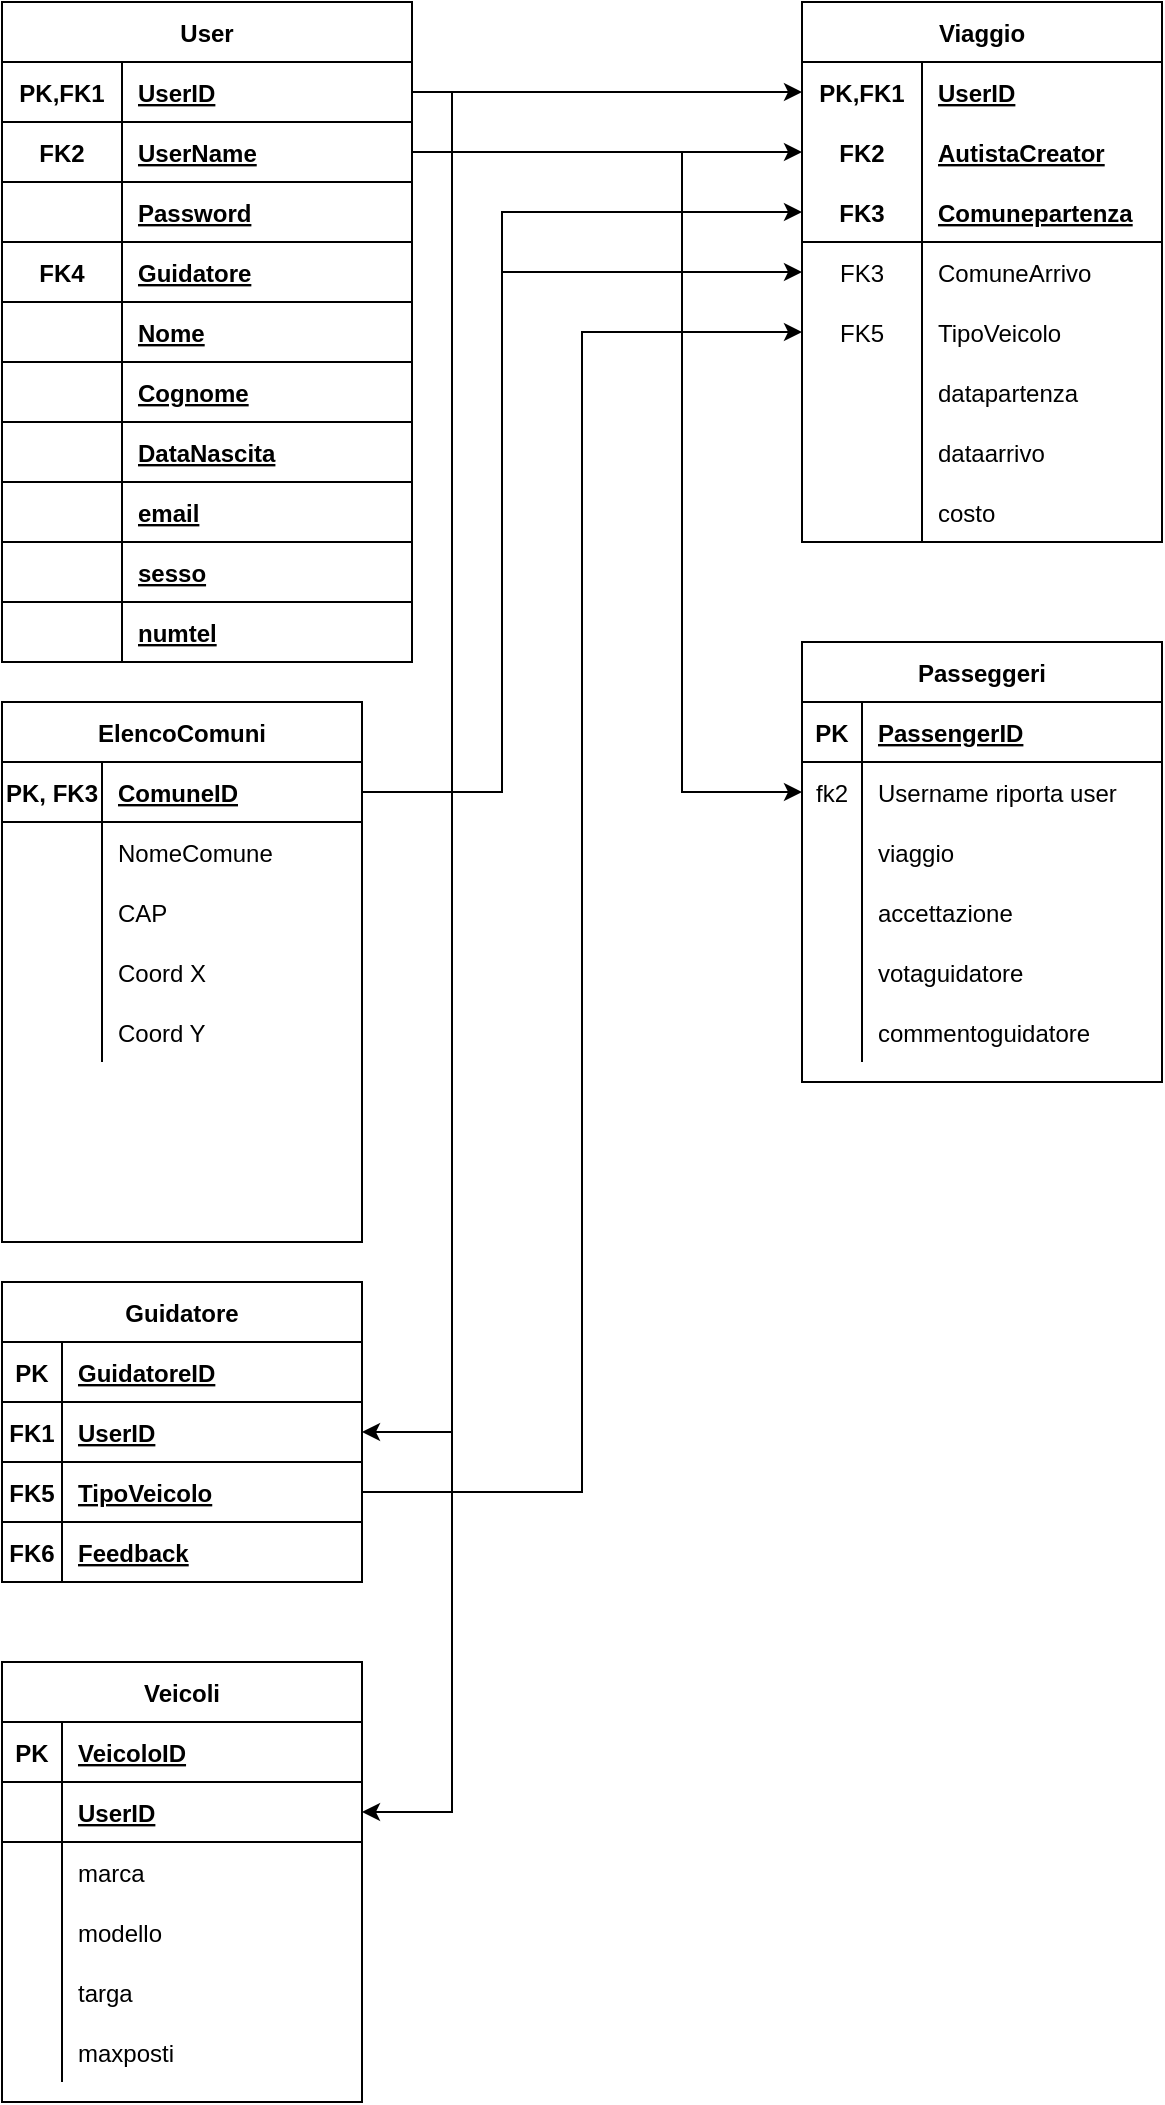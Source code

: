 <mxfile version="14.2.6" type="github">
  <diagram id="ABO_C1dVIs4_mpS2Vgjt" name="Page-1">
    <mxGraphModel dx="2062" dy="1123" grid="1" gridSize="10" guides="1" tooltips="1" connect="1" arrows="1" fold="1" page="1" pageScale="1" pageWidth="827" pageHeight="1169" math="0" shadow="0">
      <root>
        <mxCell id="0" />
        <mxCell id="1" parent="0" />
        <mxCell id="0qfEpNYiTU8af2PPR3kj-1" value="User" style="shape=table;startSize=30;container=1;collapsible=1;childLayout=tableLayout;fixedRows=1;rowLines=0;fontStyle=1;align=center;resizeLast=1;" vertex="1" parent="1">
          <mxGeometry x="80" y="40" width="205" height="330" as="geometry" />
        </mxCell>
        <mxCell id="0qfEpNYiTU8af2PPR3kj-2" value="" style="shape=partialRectangle;collapsible=0;dropTarget=0;pointerEvents=0;fillColor=none;top=0;left=0;bottom=1;right=0;points=[[0,0.5],[1,0.5]];portConstraint=eastwest;" vertex="1" parent="0qfEpNYiTU8af2PPR3kj-1">
          <mxGeometry y="30" width="205" height="30" as="geometry" />
        </mxCell>
        <mxCell id="0qfEpNYiTU8af2PPR3kj-3" value="PK,FK1" style="shape=partialRectangle;connectable=0;fillColor=none;top=0;left=0;bottom=0;right=0;fontStyle=1;overflow=hidden;" vertex="1" parent="0qfEpNYiTU8af2PPR3kj-2">
          <mxGeometry width="60" height="30" as="geometry" />
        </mxCell>
        <mxCell id="0qfEpNYiTU8af2PPR3kj-4" value="UserID" style="shape=partialRectangle;connectable=0;fillColor=none;top=0;left=0;bottom=0;right=0;align=left;spacingLeft=6;fontStyle=5;overflow=hidden;" vertex="1" parent="0qfEpNYiTU8af2PPR3kj-2">
          <mxGeometry x="60" width="145" height="30" as="geometry" />
        </mxCell>
        <mxCell id="0qfEpNYiTU8af2PPR3kj-57" value="" style="shape=partialRectangle;collapsible=0;dropTarget=0;pointerEvents=0;fillColor=none;top=0;left=0;bottom=1;right=0;points=[[0,0.5],[1,0.5]];portConstraint=eastwest;" vertex="1" parent="0qfEpNYiTU8af2PPR3kj-1">
          <mxGeometry y="60" width="205" height="30" as="geometry" />
        </mxCell>
        <mxCell id="0qfEpNYiTU8af2PPR3kj-58" value="FK2" style="shape=partialRectangle;connectable=0;fillColor=none;top=0;left=0;bottom=0;right=0;fontStyle=1;overflow=hidden;" vertex="1" parent="0qfEpNYiTU8af2PPR3kj-57">
          <mxGeometry width="60" height="30" as="geometry" />
        </mxCell>
        <mxCell id="0qfEpNYiTU8af2PPR3kj-59" value="UserName" style="shape=partialRectangle;connectable=0;fillColor=none;top=0;left=0;bottom=0;right=0;align=left;spacingLeft=6;fontStyle=5;overflow=hidden;" vertex="1" parent="0qfEpNYiTU8af2PPR3kj-57">
          <mxGeometry x="60" width="145" height="30" as="geometry" />
        </mxCell>
        <mxCell id="0qfEpNYiTU8af2PPR3kj-129" style="shape=partialRectangle;collapsible=0;dropTarget=0;pointerEvents=0;fillColor=none;top=0;left=0;bottom=1;right=0;points=[[0,0.5],[1,0.5]];portConstraint=eastwest;" vertex="1" parent="0qfEpNYiTU8af2PPR3kj-1">
          <mxGeometry y="90" width="205" height="30" as="geometry" />
        </mxCell>
        <mxCell id="0qfEpNYiTU8af2PPR3kj-130" style="shape=partialRectangle;connectable=0;fillColor=none;top=0;left=0;bottom=0;right=0;fontStyle=1;overflow=hidden;" vertex="1" parent="0qfEpNYiTU8af2PPR3kj-129">
          <mxGeometry width="60" height="30" as="geometry" />
        </mxCell>
        <mxCell id="0qfEpNYiTU8af2PPR3kj-131" value="Password" style="shape=partialRectangle;connectable=0;fillColor=none;top=0;left=0;bottom=0;right=0;align=left;spacingLeft=6;fontStyle=5;overflow=hidden;" vertex="1" parent="0qfEpNYiTU8af2PPR3kj-129">
          <mxGeometry x="60" width="145" height="30" as="geometry" />
        </mxCell>
        <mxCell id="0qfEpNYiTU8af2PPR3kj-92" style="shape=partialRectangle;collapsible=0;dropTarget=0;pointerEvents=0;fillColor=none;top=0;left=0;bottom=1;right=0;points=[[0,0.5],[1,0.5]];portConstraint=eastwest;" vertex="1" parent="0qfEpNYiTU8af2PPR3kj-1">
          <mxGeometry y="120" width="205" height="30" as="geometry" />
        </mxCell>
        <mxCell id="0qfEpNYiTU8af2PPR3kj-93" value="FK4" style="shape=partialRectangle;connectable=0;fillColor=none;top=0;left=0;bottom=0;right=0;fontStyle=1;overflow=hidden;" vertex="1" parent="0qfEpNYiTU8af2PPR3kj-92">
          <mxGeometry width="60" height="30" as="geometry" />
        </mxCell>
        <mxCell id="0qfEpNYiTU8af2PPR3kj-94" value="Guidatore" style="shape=partialRectangle;connectable=0;fillColor=none;top=0;left=0;bottom=0;right=0;align=left;spacingLeft=6;fontStyle=5;overflow=hidden;" vertex="1" parent="0qfEpNYiTU8af2PPR3kj-92">
          <mxGeometry x="60" width="145" height="30" as="geometry" />
        </mxCell>
        <mxCell id="0qfEpNYiTU8af2PPR3kj-132" style="shape=partialRectangle;collapsible=0;dropTarget=0;pointerEvents=0;fillColor=none;top=0;left=0;bottom=1;right=0;points=[[0,0.5],[1,0.5]];portConstraint=eastwest;" vertex="1" parent="0qfEpNYiTU8af2PPR3kj-1">
          <mxGeometry y="150" width="205" height="30" as="geometry" />
        </mxCell>
        <mxCell id="0qfEpNYiTU8af2PPR3kj-133" style="shape=partialRectangle;connectable=0;fillColor=none;top=0;left=0;bottom=0;right=0;fontStyle=1;overflow=hidden;strokeColor=none;" vertex="1" parent="0qfEpNYiTU8af2PPR3kj-132">
          <mxGeometry width="60" height="30" as="geometry" />
        </mxCell>
        <mxCell id="0qfEpNYiTU8af2PPR3kj-134" value="Nome" style="shape=partialRectangle;connectable=0;top=0;left=0;bottom=0;right=0;align=left;spacingLeft=6;fontStyle=5;overflow=hidden;strokeColor=none;fillColor=none;" vertex="1" parent="0qfEpNYiTU8af2PPR3kj-132">
          <mxGeometry x="60" width="145" height="30" as="geometry" />
        </mxCell>
        <mxCell id="0qfEpNYiTU8af2PPR3kj-135" style="shape=partialRectangle;collapsible=0;dropTarget=0;pointerEvents=0;fillColor=none;top=0;left=0;bottom=1;right=0;points=[[0,0.5],[1,0.5]];portConstraint=eastwest;" vertex="1" parent="0qfEpNYiTU8af2PPR3kj-1">
          <mxGeometry y="180" width="205" height="30" as="geometry" />
        </mxCell>
        <mxCell id="0qfEpNYiTU8af2PPR3kj-136" style="shape=partialRectangle;connectable=0;fillColor=none;top=0;left=0;bottom=0;right=0;fontStyle=1;overflow=hidden;" vertex="1" parent="0qfEpNYiTU8af2PPR3kj-135">
          <mxGeometry width="60" height="30" as="geometry" />
        </mxCell>
        <mxCell id="0qfEpNYiTU8af2PPR3kj-137" value="Cognome" style="shape=partialRectangle;connectable=0;fillColor=none;top=0;left=0;bottom=0;right=0;align=left;spacingLeft=6;fontStyle=5;overflow=hidden;" vertex="1" parent="0qfEpNYiTU8af2PPR3kj-135">
          <mxGeometry x="60" width="145" height="30" as="geometry" />
        </mxCell>
        <mxCell id="0qfEpNYiTU8af2PPR3kj-139" style="shape=partialRectangle;collapsible=0;dropTarget=0;pointerEvents=0;fillColor=none;top=0;left=0;bottom=1;right=0;points=[[0,0.5],[1,0.5]];portConstraint=eastwest;" vertex="1" parent="0qfEpNYiTU8af2PPR3kj-1">
          <mxGeometry y="210" width="205" height="30" as="geometry" />
        </mxCell>
        <mxCell id="0qfEpNYiTU8af2PPR3kj-140" style="shape=partialRectangle;connectable=0;fillColor=none;top=0;left=0;bottom=0;right=0;fontStyle=1;overflow=hidden;" vertex="1" parent="0qfEpNYiTU8af2PPR3kj-139">
          <mxGeometry width="60" height="30" as="geometry" />
        </mxCell>
        <mxCell id="0qfEpNYiTU8af2PPR3kj-141" value="DataNascita" style="shape=partialRectangle;connectable=0;fillColor=none;top=0;left=0;bottom=0;right=0;align=left;spacingLeft=6;fontStyle=5;overflow=hidden;" vertex="1" parent="0qfEpNYiTU8af2PPR3kj-139">
          <mxGeometry x="60" width="145" height="30" as="geometry" />
        </mxCell>
        <mxCell id="0qfEpNYiTU8af2PPR3kj-142" style="shape=partialRectangle;collapsible=0;dropTarget=0;pointerEvents=0;fillColor=none;top=0;left=0;bottom=1;right=0;points=[[0,0.5],[1,0.5]];portConstraint=eastwest;" vertex="1" parent="0qfEpNYiTU8af2PPR3kj-1">
          <mxGeometry y="240" width="205" height="30" as="geometry" />
        </mxCell>
        <mxCell id="0qfEpNYiTU8af2PPR3kj-143" style="shape=partialRectangle;connectable=0;fillColor=none;top=0;left=0;bottom=0;right=0;fontStyle=1;overflow=hidden;" vertex="1" parent="0qfEpNYiTU8af2PPR3kj-142">
          <mxGeometry width="60" height="30" as="geometry" />
        </mxCell>
        <mxCell id="0qfEpNYiTU8af2PPR3kj-144" value="email" style="shape=partialRectangle;connectable=0;fillColor=none;top=0;left=0;bottom=0;right=0;align=left;spacingLeft=6;fontStyle=5;overflow=hidden;" vertex="1" parent="0qfEpNYiTU8af2PPR3kj-142">
          <mxGeometry x="60" width="145" height="30" as="geometry" />
        </mxCell>
        <mxCell id="0qfEpNYiTU8af2PPR3kj-161" style="shape=partialRectangle;collapsible=0;dropTarget=0;pointerEvents=0;fillColor=none;top=0;left=0;bottom=1;right=0;points=[[0,0.5],[1,0.5]];portConstraint=eastwest;" vertex="1" parent="0qfEpNYiTU8af2PPR3kj-1">
          <mxGeometry y="270" width="205" height="30" as="geometry" />
        </mxCell>
        <mxCell id="0qfEpNYiTU8af2PPR3kj-162" style="shape=partialRectangle;connectable=0;fillColor=none;top=0;left=0;bottom=0;right=0;fontStyle=1;overflow=hidden;" vertex="1" parent="0qfEpNYiTU8af2PPR3kj-161">
          <mxGeometry width="60" height="30" as="geometry" />
        </mxCell>
        <mxCell id="0qfEpNYiTU8af2PPR3kj-163" value="sesso" style="shape=partialRectangle;connectable=0;fillColor=none;top=0;left=0;bottom=0;right=0;align=left;spacingLeft=6;fontStyle=5;overflow=hidden;" vertex="1" parent="0qfEpNYiTU8af2PPR3kj-161">
          <mxGeometry x="60" width="145" height="30" as="geometry" />
        </mxCell>
        <mxCell id="0qfEpNYiTU8af2PPR3kj-168" style="shape=partialRectangle;collapsible=0;dropTarget=0;pointerEvents=0;fillColor=none;top=0;left=0;bottom=1;right=0;points=[[0,0.5],[1,0.5]];portConstraint=eastwest;" vertex="1" parent="0qfEpNYiTU8af2PPR3kj-1">
          <mxGeometry y="300" width="205" height="30" as="geometry" />
        </mxCell>
        <mxCell id="0qfEpNYiTU8af2PPR3kj-169" style="shape=partialRectangle;connectable=0;fillColor=none;top=0;left=0;bottom=0;right=0;fontStyle=1;overflow=hidden;" vertex="1" parent="0qfEpNYiTU8af2PPR3kj-168">
          <mxGeometry width="60" height="30" as="geometry" />
        </mxCell>
        <mxCell id="0qfEpNYiTU8af2PPR3kj-170" value="numtel" style="shape=partialRectangle;connectable=0;fillColor=none;top=0;left=0;bottom=0;right=0;align=left;spacingLeft=6;fontStyle=5;overflow=hidden;" vertex="1" parent="0qfEpNYiTU8af2PPR3kj-168">
          <mxGeometry x="60" width="145" height="30" as="geometry" />
        </mxCell>
        <mxCell id="0qfEpNYiTU8af2PPR3kj-27" value="ElencoComuni" style="shape=table;startSize=30;container=1;collapsible=1;childLayout=tableLayout;fixedRows=1;rowLines=0;fontStyle=1;align=center;resizeLast=1;" vertex="1" parent="1">
          <mxGeometry x="80" y="390" width="180" height="270" as="geometry">
            <mxRectangle x="80" y="360" width="110" height="30" as="alternateBounds" />
          </mxGeometry>
        </mxCell>
        <mxCell id="0qfEpNYiTU8af2PPR3kj-28" value="" style="shape=partialRectangle;collapsible=0;dropTarget=0;pointerEvents=0;fillColor=none;top=0;left=0;bottom=1;right=0;points=[[0,0.5],[1,0.5]];portConstraint=eastwest;" vertex="1" parent="0qfEpNYiTU8af2PPR3kj-27">
          <mxGeometry y="30" width="180" height="30" as="geometry" />
        </mxCell>
        <mxCell id="0qfEpNYiTU8af2PPR3kj-29" value="PK, FK3" style="shape=partialRectangle;connectable=0;fillColor=none;top=0;left=0;bottom=0;right=0;fontStyle=1;overflow=hidden;" vertex="1" parent="0qfEpNYiTU8af2PPR3kj-28">
          <mxGeometry width="50" height="30" as="geometry" />
        </mxCell>
        <mxCell id="0qfEpNYiTU8af2PPR3kj-30" value="ComuneID" style="shape=partialRectangle;connectable=0;fillColor=none;top=0;left=0;bottom=0;right=0;align=left;spacingLeft=6;fontStyle=5;overflow=hidden;" vertex="1" parent="0qfEpNYiTU8af2PPR3kj-28">
          <mxGeometry x="50" width="130" height="30" as="geometry" />
        </mxCell>
        <mxCell id="0qfEpNYiTU8af2PPR3kj-41" value="" style="shape=partialRectangle;collapsible=0;dropTarget=0;pointerEvents=0;fillColor=none;top=0;left=0;bottom=0;right=0;points=[[0,0.5],[1,0.5]];portConstraint=eastwest;" vertex="1" parent="0qfEpNYiTU8af2PPR3kj-27">
          <mxGeometry y="60" width="180" height="30" as="geometry" />
        </mxCell>
        <mxCell id="0qfEpNYiTU8af2PPR3kj-42" value="" style="shape=partialRectangle;connectable=0;fillColor=none;top=0;left=0;bottom=0;right=0;editable=1;overflow=hidden;" vertex="1" parent="0qfEpNYiTU8af2PPR3kj-41">
          <mxGeometry width="50" height="30" as="geometry" />
        </mxCell>
        <mxCell id="0qfEpNYiTU8af2PPR3kj-43" value="NomeComune" style="shape=partialRectangle;connectable=0;fillColor=none;top=0;left=0;bottom=0;right=0;align=left;spacingLeft=6;overflow=hidden;" vertex="1" parent="0qfEpNYiTU8af2PPR3kj-41">
          <mxGeometry x="50" width="130" height="30" as="geometry" />
        </mxCell>
        <mxCell id="0qfEpNYiTU8af2PPR3kj-37" value="" style="shape=partialRectangle;collapsible=0;dropTarget=0;pointerEvents=0;fillColor=none;top=0;left=0;bottom=0;right=0;points=[[0,0.5],[1,0.5]];portConstraint=eastwest;" vertex="1" parent="0qfEpNYiTU8af2PPR3kj-27">
          <mxGeometry y="90" width="180" height="30" as="geometry" />
        </mxCell>
        <mxCell id="0qfEpNYiTU8af2PPR3kj-38" value="" style="shape=partialRectangle;connectable=0;fillColor=none;top=0;left=0;bottom=0;right=0;editable=1;overflow=hidden;" vertex="1" parent="0qfEpNYiTU8af2PPR3kj-37">
          <mxGeometry width="50" height="30" as="geometry" />
        </mxCell>
        <mxCell id="0qfEpNYiTU8af2PPR3kj-39" value="CAP" style="shape=partialRectangle;connectable=0;fillColor=none;top=0;left=0;bottom=0;right=0;align=left;spacingLeft=6;overflow=hidden;" vertex="1" parent="0qfEpNYiTU8af2PPR3kj-37">
          <mxGeometry x="50" width="130" height="30" as="geometry" />
        </mxCell>
        <mxCell id="0qfEpNYiTU8af2PPR3kj-31" value="" style="shape=partialRectangle;collapsible=0;dropTarget=0;pointerEvents=0;fillColor=none;top=0;left=0;bottom=0;right=0;points=[[0,0.5],[1,0.5]];portConstraint=eastwest;" vertex="1" parent="0qfEpNYiTU8af2PPR3kj-27">
          <mxGeometry y="120" width="180" height="30" as="geometry" />
        </mxCell>
        <mxCell id="0qfEpNYiTU8af2PPR3kj-32" value="" style="shape=partialRectangle;connectable=0;fillColor=none;top=0;left=0;bottom=0;right=0;editable=1;overflow=hidden;" vertex="1" parent="0qfEpNYiTU8af2PPR3kj-31">
          <mxGeometry width="50" height="30" as="geometry" />
        </mxCell>
        <mxCell id="0qfEpNYiTU8af2PPR3kj-33" value="Coord X" style="shape=partialRectangle;connectable=0;fillColor=none;top=0;left=0;bottom=0;right=0;align=left;spacingLeft=6;overflow=hidden;" vertex="1" parent="0qfEpNYiTU8af2PPR3kj-31">
          <mxGeometry x="50" width="130" height="30" as="geometry" />
        </mxCell>
        <mxCell id="0qfEpNYiTU8af2PPR3kj-34" value="" style="shape=partialRectangle;collapsible=0;dropTarget=0;pointerEvents=0;fillColor=none;top=0;left=0;bottom=0;right=0;points=[[0,0.5],[1,0.5]];portConstraint=eastwest;" vertex="1" parent="0qfEpNYiTU8af2PPR3kj-27">
          <mxGeometry y="150" width="180" height="30" as="geometry" />
        </mxCell>
        <mxCell id="0qfEpNYiTU8af2PPR3kj-35" value="" style="shape=partialRectangle;connectable=0;fillColor=none;top=0;left=0;bottom=0;right=0;editable=1;overflow=hidden;" vertex="1" parent="0qfEpNYiTU8af2PPR3kj-34">
          <mxGeometry width="50" height="30" as="geometry" />
        </mxCell>
        <mxCell id="0qfEpNYiTU8af2PPR3kj-36" value="Coord Y" style="shape=partialRectangle;connectable=0;fillColor=none;top=0;left=0;bottom=0;right=0;align=left;spacingLeft=6;overflow=hidden;" vertex="1" parent="0qfEpNYiTU8af2PPR3kj-34">
          <mxGeometry x="50" width="130" height="30" as="geometry" />
        </mxCell>
        <mxCell id="0qfEpNYiTU8af2PPR3kj-73" value="Viaggio" style="shape=table;startSize=30;container=1;collapsible=1;childLayout=tableLayout;fixedRows=1;rowLines=0;fontStyle=1;align=center;resizeLast=1;" vertex="1" parent="1">
          <mxGeometry x="480" y="40" width="180" height="270" as="geometry" />
        </mxCell>
        <mxCell id="0qfEpNYiTU8af2PPR3kj-74" value="" style="shape=partialRectangle;collapsible=0;dropTarget=0;pointerEvents=0;fillColor=none;top=0;left=0;bottom=0;right=0;points=[[0,0.5],[1,0.5]];portConstraint=eastwest;" vertex="1" parent="0qfEpNYiTU8af2PPR3kj-73">
          <mxGeometry y="30" width="180" height="30" as="geometry" />
        </mxCell>
        <mxCell id="0qfEpNYiTU8af2PPR3kj-75" value="PK,FK1" style="shape=partialRectangle;connectable=0;fillColor=none;top=0;left=0;bottom=0;right=0;fontStyle=1;overflow=hidden;" vertex="1" parent="0qfEpNYiTU8af2PPR3kj-74">
          <mxGeometry width="60" height="30" as="geometry" />
        </mxCell>
        <mxCell id="0qfEpNYiTU8af2PPR3kj-76" value="UserID" style="shape=partialRectangle;connectable=0;fillColor=none;top=0;left=0;bottom=0;right=0;align=left;spacingLeft=6;fontStyle=5;overflow=hidden;" vertex="1" parent="0qfEpNYiTU8af2PPR3kj-74">
          <mxGeometry x="60" width="120" height="30" as="geometry" />
        </mxCell>
        <mxCell id="0qfEpNYiTU8af2PPR3kj-86" value="" style="shape=partialRectangle;collapsible=0;dropTarget=0;pointerEvents=0;fillColor=none;top=0;left=0;bottom=0;right=0;points=[[0,0.5],[1,0.5]];portConstraint=eastwest;" vertex="1" parent="0qfEpNYiTU8af2PPR3kj-73">
          <mxGeometry y="60" width="180" height="30" as="geometry" />
        </mxCell>
        <mxCell id="0qfEpNYiTU8af2PPR3kj-87" value="FK2" style="shape=partialRectangle;connectable=0;fillColor=none;top=0;left=0;bottom=0;right=0;fontStyle=1;overflow=hidden;" vertex="1" parent="0qfEpNYiTU8af2PPR3kj-86">
          <mxGeometry width="60" height="30" as="geometry" />
        </mxCell>
        <mxCell id="0qfEpNYiTU8af2PPR3kj-88" value="AutistaCreator" style="shape=partialRectangle;connectable=0;fillColor=none;top=0;left=0;bottom=0;right=0;align=left;spacingLeft=6;fontStyle=5;overflow=hidden;" vertex="1" parent="0qfEpNYiTU8af2PPR3kj-86">
          <mxGeometry x="60" width="120" height="30" as="geometry" />
        </mxCell>
        <mxCell id="0qfEpNYiTU8af2PPR3kj-77" value="" style="shape=partialRectangle;collapsible=0;dropTarget=0;pointerEvents=0;fillColor=none;top=0;left=0;bottom=1;right=0;points=[[0,0.5],[1,0.5]];portConstraint=eastwest;" vertex="1" parent="0qfEpNYiTU8af2PPR3kj-73">
          <mxGeometry y="90" width="180" height="30" as="geometry" />
        </mxCell>
        <mxCell id="0qfEpNYiTU8af2PPR3kj-78" value="FK3" style="shape=partialRectangle;connectable=0;fillColor=none;top=0;left=0;bottom=0;right=0;fontStyle=1;overflow=hidden;" vertex="1" parent="0qfEpNYiTU8af2PPR3kj-77">
          <mxGeometry width="60" height="30" as="geometry" />
        </mxCell>
        <mxCell id="0qfEpNYiTU8af2PPR3kj-79" value="Comunepartenza" style="shape=partialRectangle;connectable=0;fillColor=none;top=0;left=0;bottom=0;right=0;align=left;spacingLeft=6;fontStyle=5;overflow=hidden;" vertex="1" parent="0qfEpNYiTU8af2PPR3kj-77">
          <mxGeometry x="60" width="120" height="30" as="geometry" />
        </mxCell>
        <mxCell id="0qfEpNYiTU8af2PPR3kj-80" value="" style="shape=partialRectangle;collapsible=0;dropTarget=0;pointerEvents=0;fillColor=none;top=0;left=0;bottom=0;right=0;points=[[0,0.5],[1,0.5]];portConstraint=eastwest;" vertex="1" parent="0qfEpNYiTU8af2PPR3kj-73">
          <mxGeometry y="120" width="180" height="30" as="geometry" />
        </mxCell>
        <mxCell id="0qfEpNYiTU8af2PPR3kj-81" value="FK3" style="shape=partialRectangle;connectable=0;fillColor=none;top=0;left=0;bottom=0;right=0;editable=1;overflow=hidden;" vertex="1" parent="0qfEpNYiTU8af2PPR3kj-80">
          <mxGeometry width="60" height="30" as="geometry" />
        </mxCell>
        <mxCell id="0qfEpNYiTU8af2PPR3kj-82" value="ComuneArrivo" style="shape=partialRectangle;connectable=0;fillColor=none;top=0;left=0;bottom=0;right=0;align=left;spacingLeft=6;overflow=hidden;" vertex="1" parent="0qfEpNYiTU8af2PPR3kj-80">
          <mxGeometry x="60" width="120" height="30" as="geometry" />
        </mxCell>
        <mxCell id="0qfEpNYiTU8af2PPR3kj-83" value="" style="shape=partialRectangle;collapsible=0;dropTarget=0;pointerEvents=0;fillColor=none;top=0;left=0;bottom=0;right=0;points=[[0,0.5],[1,0.5]];portConstraint=eastwest;" vertex="1" parent="0qfEpNYiTU8af2PPR3kj-73">
          <mxGeometry y="150" width="180" height="30" as="geometry" />
        </mxCell>
        <mxCell id="0qfEpNYiTU8af2PPR3kj-84" value="FK5" style="shape=partialRectangle;connectable=0;fillColor=none;top=0;left=0;bottom=0;right=0;editable=1;overflow=hidden;" vertex="1" parent="0qfEpNYiTU8af2PPR3kj-83">
          <mxGeometry width="60" height="30" as="geometry" />
        </mxCell>
        <mxCell id="0qfEpNYiTU8af2PPR3kj-85" value="TipoVeicolo" style="shape=partialRectangle;connectable=0;fillColor=none;top=0;left=0;bottom=0;right=0;align=left;spacingLeft=6;overflow=hidden;" vertex="1" parent="0qfEpNYiTU8af2PPR3kj-83">
          <mxGeometry x="60" width="120" height="30" as="geometry" />
        </mxCell>
        <mxCell id="0qfEpNYiTU8af2PPR3kj-171" style="shape=partialRectangle;collapsible=0;dropTarget=0;pointerEvents=0;fillColor=none;top=0;left=0;bottom=0;right=0;points=[[0,0.5],[1,0.5]];portConstraint=eastwest;" vertex="1" parent="0qfEpNYiTU8af2PPR3kj-73">
          <mxGeometry y="180" width="180" height="30" as="geometry" />
        </mxCell>
        <mxCell id="0qfEpNYiTU8af2PPR3kj-172" style="shape=partialRectangle;connectable=0;fillColor=none;top=0;left=0;bottom=0;right=0;editable=1;overflow=hidden;" vertex="1" parent="0qfEpNYiTU8af2PPR3kj-171">
          <mxGeometry width="60" height="30" as="geometry" />
        </mxCell>
        <mxCell id="0qfEpNYiTU8af2PPR3kj-173" value="datapartenza" style="shape=partialRectangle;connectable=0;fillColor=none;top=0;left=0;bottom=0;right=0;align=left;spacingLeft=6;overflow=hidden;" vertex="1" parent="0qfEpNYiTU8af2PPR3kj-171">
          <mxGeometry x="60" width="120" height="30" as="geometry" />
        </mxCell>
        <mxCell id="0qfEpNYiTU8af2PPR3kj-174" style="shape=partialRectangle;collapsible=0;dropTarget=0;pointerEvents=0;fillColor=none;top=0;left=0;bottom=0;right=0;points=[[0,0.5],[1,0.5]];portConstraint=eastwest;" vertex="1" parent="0qfEpNYiTU8af2PPR3kj-73">
          <mxGeometry y="210" width="180" height="30" as="geometry" />
        </mxCell>
        <mxCell id="0qfEpNYiTU8af2PPR3kj-175" style="shape=partialRectangle;connectable=0;fillColor=none;top=0;left=0;bottom=0;right=0;editable=1;overflow=hidden;" vertex="1" parent="0qfEpNYiTU8af2PPR3kj-174">
          <mxGeometry width="60" height="30" as="geometry" />
        </mxCell>
        <mxCell id="0qfEpNYiTU8af2PPR3kj-176" value="dataarrivo" style="shape=partialRectangle;connectable=0;fillColor=none;top=0;left=0;bottom=0;right=0;align=left;spacingLeft=6;overflow=hidden;" vertex="1" parent="0qfEpNYiTU8af2PPR3kj-174">
          <mxGeometry x="60" width="120" height="30" as="geometry" />
        </mxCell>
        <mxCell id="0qfEpNYiTU8af2PPR3kj-177" style="shape=partialRectangle;collapsible=0;dropTarget=0;pointerEvents=0;fillColor=none;top=0;left=0;bottom=0;right=0;points=[[0,0.5],[1,0.5]];portConstraint=eastwest;" vertex="1" parent="0qfEpNYiTU8af2PPR3kj-73">
          <mxGeometry y="240" width="180" height="30" as="geometry" />
        </mxCell>
        <mxCell id="0qfEpNYiTU8af2PPR3kj-178" style="shape=partialRectangle;connectable=0;fillColor=none;top=0;left=0;bottom=0;right=0;editable=1;overflow=hidden;" vertex="1" parent="0qfEpNYiTU8af2PPR3kj-177">
          <mxGeometry width="60" height="30" as="geometry" />
        </mxCell>
        <mxCell id="0qfEpNYiTU8af2PPR3kj-179" value="costo" style="shape=partialRectangle;connectable=0;fillColor=none;top=0;left=0;bottom=0;right=0;align=left;spacingLeft=6;overflow=hidden;" vertex="1" parent="0qfEpNYiTU8af2PPR3kj-177">
          <mxGeometry x="60" width="120" height="30" as="geometry" />
        </mxCell>
        <mxCell id="0qfEpNYiTU8af2PPR3kj-89" style="edgeStyle=orthogonalEdgeStyle;rounded=0;orthogonalLoop=1;jettySize=auto;html=1;exitX=1;exitY=0.5;exitDx=0;exitDy=0;entryX=0;entryY=0.5;entryDx=0;entryDy=0;" edge="1" parent="1" source="0qfEpNYiTU8af2PPR3kj-2" target="0qfEpNYiTU8af2PPR3kj-74">
          <mxGeometry relative="1" as="geometry" />
        </mxCell>
        <mxCell id="0qfEpNYiTU8af2PPR3kj-90" style="edgeStyle=orthogonalEdgeStyle;rounded=0;orthogonalLoop=1;jettySize=auto;html=1;exitX=1;exitY=0.5;exitDx=0;exitDy=0;entryX=0;entryY=0.5;entryDx=0;entryDy=0;" edge="1" parent="1" source="0qfEpNYiTU8af2PPR3kj-57" target="0qfEpNYiTU8af2PPR3kj-86">
          <mxGeometry relative="1" as="geometry" />
        </mxCell>
        <mxCell id="0qfEpNYiTU8af2PPR3kj-91" style="edgeStyle=orthogonalEdgeStyle;rounded=0;orthogonalLoop=1;jettySize=auto;html=1;entryX=0;entryY=0.5;entryDx=0;entryDy=0;" edge="1" parent="1" source="0qfEpNYiTU8af2PPR3kj-28" target="0qfEpNYiTU8af2PPR3kj-77">
          <mxGeometry relative="1" as="geometry">
            <Array as="points">
              <mxPoint x="330" y="435" />
              <mxPoint x="330" y="145" />
            </Array>
          </mxGeometry>
        </mxCell>
        <mxCell id="0qfEpNYiTU8af2PPR3kj-95" value="Guidatore" style="shape=table;startSize=30;container=1;collapsible=1;childLayout=tableLayout;fixedRows=1;rowLines=0;fontStyle=1;align=center;resizeLast=1;" vertex="1" parent="1">
          <mxGeometry x="80" y="680" width="180" height="150" as="geometry" />
        </mxCell>
        <mxCell id="0qfEpNYiTU8af2PPR3kj-96" value="" style="shape=partialRectangle;collapsible=0;dropTarget=0;pointerEvents=0;fillColor=none;top=0;left=0;bottom=1;right=0;points=[[0,0.5],[1,0.5]];portConstraint=eastwest;" vertex="1" parent="0qfEpNYiTU8af2PPR3kj-95">
          <mxGeometry y="30" width="180" height="30" as="geometry" />
        </mxCell>
        <mxCell id="0qfEpNYiTU8af2PPR3kj-97" value="PK" style="shape=partialRectangle;connectable=0;fillColor=none;top=0;left=0;bottom=0;right=0;fontStyle=1;overflow=hidden;" vertex="1" parent="0qfEpNYiTU8af2PPR3kj-96">
          <mxGeometry width="30" height="30" as="geometry" />
        </mxCell>
        <mxCell id="0qfEpNYiTU8af2PPR3kj-98" value="GuidatoreID" style="shape=partialRectangle;connectable=0;fillColor=none;top=0;left=0;bottom=0;right=0;align=left;spacingLeft=6;fontStyle=5;overflow=hidden;" vertex="1" parent="0qfEpNYiTU8af2PPR3kj-96">
          <mxGeometry x="30" width="150" height="30" as="geometry" />
        </mxCell>
        <mxCell id="0qfEpNYiTU8af2PPR3kj-108" style="shape=partialRectangle;collapsible=0;dropTarget=0;pointerEvents=0;fillColor=none;top=0;left=0;bottom=1;right=0;points=[[0,0.5],[1,0.5]];portConstraint=eastwest;" vertex="1" parent="0qfEpNYiTU8af2PPR3kj-95">
          <mxGeometry y="60" width="180" height="30" as="geometry" />
        </mxCell>
        <mxCell id="0qfEpNYiTU8af2PPR3kj-109" value="FK1" style="shape=partialRectangle;connectable=0;fillColor=none;top=0;left=0;bottom=0;right=0;fontStyle=1;overflow=hidden;" vertex="1" parent="0qfEpNYiTU8af2PPR3kj-108">
          <mxGeometry width="30" height="30" as="geometry" />
        </mxCell>
        <mxCell id="0qfEpNYiTU8af2PPR3kj-110" value="UserID" style="shape=partialRectangle;connectable=0;fillColor=none;top=0;left=0;bottom=0;right=0;align=left;spacingLeft=6;fontStyle=5;overflow=hidden;" vertex="1" parent="0qfEpNYiTU8af2PPR3kj-108">
          <mxGeometry x="30" width="150" height="30" as="geometry" />
        </mxCell>
        <mxCell id="0qfEpNYiTU8af2PPR3kj-112" style="shape=partialRectangle;collapsible=0;dropTarget=0;pointerEvents=0;fillColor=none;top=0;left=0;bottom=1;right=0;points=[[0,0.5],[1,0.5]];portConstraint=eastwest;" vertex="1" parent="0qfEpNYiTU8af2PPR3kj-95">
          <mxGeometry y="90" width="180" height="30" as="geometry" />
        </mxCell>
        <mxCell id="0qfEpNYiTU8af2PPR3kj-113" value="FK5" style="shape=partialRectangle;connectable=0;fillColor=none;top=0;left=0;bottom=0;right=0;fontStyle=1;overflow=hidden;" vertex="1" parent="0qfEpNYiTU8af2PPR3kj-112">
          <mxGeometry width="30" height="30" as="geometry" />
        </mxCell>
        <mxCell id="0qfEpNYiTU8af2PPR3kj-114" value="TipoVeicolo" style="shape=partialRectangle;connectable=0;fillColor=none;top=0;left=0;bottom=0;right=0;align=left;spacingLeft=6;fontStyle=5;overflow=hidden;" vertex="1" parent="0qfEpNYiTU8af2PPR3kj-112">
          <mxGeometry x="30" width="150" height="30" as="geometry" />
        </mxCell>
        <mxCell id="0qfEpNYiTU8af2PPR3kj-121" style="shape=partialRectangle;collapsible=0;dropTarget=0;pointerEvents=0;fillColor=none;top=0;left=0;bottom=1;right=0;points=[[0,0.5],[1,0.5]];portConstraint=eastwest;" vertex="1" parent="0qfEpNYiTU8af2PPR3kj-95">
          <mxGeometry y="120" width="180" height="30" as="geometry" />
        </mxCell>
        <mxCell id="0qfEpNYiTU8af2PPR3kj-122" value="FK6" style="shape=partialRectangle;connectable=0;fillColor=none;top=0;left=0;bottom=0;right=0;fontStyle=1;overflow=hidden;" vertex="1" parent="0qfEpNYiTU8af2PPR3kj-121">
          <mxGeometry width="30" height="30" as="geometry" />
        </mxCell>
        <mxCell id="0qfEpNYiTU8af2PPR3kj-123" value="Feedback" style="shape=partialRectangle;connectable=0;fillColor=none;top=0;left=0;bottom=0;right=0;align=left;spacingLeft=6;fontStyle=5;overflow=hidden;" vertex="1" parent="0qfEpNYiTU8af2PPR3kj-121">
          <mxGeometry x="30" width="150" height="30" as="geometry" />
        </mxCell>
        <mxCell id="0qfEpNYiTU8af2PPR3kj-111" style="edgeStyle=orthogonalEdgeStyle;rounded=0;orthogonalLoop=1;jettySize=auto;html=1;exitX=1;exitY=0.5;exitDx=0;exitDy=0;entryX=1;entryY=0.5;entryDx=0;entryDy=0;" edge="1" parent="1" source="0qfEpNYiTU8af2PPR3kj-2" target="0qfEpNYiTU8af2PPR3kj-108">
          <mxGeometry relative="1" as="geometry">
            <Array as="points">
              <mxPoint x="305" y="85" />
              <mxPoint x="305" y="755" />
            </Array>
          </mxGeometry>
        </mxCell>
        <mxCell id="0qfEpNYiTU8af2PPR3kj-128" style="edgeStyle=orthogonalEdgeStyle;rounded=0;orthogonalLoop=1;jettySize=auto;html=1;exitX=1;exitY=0.5;exitDx=0;exitDy=0;entryX=0;entryY=0.5;entryDx=0;entryDy=0;" edge="1" parent="1" source="0qfEpNYiTU8af2PPR3kj-112" target="0qfEpNYiTU8af2PPR3kj-83">
          <mxGeometry relative="1" as="geometry" />
        </mxCell>
        <mxCell id="0qfEpNYiTU8af2PPR3kj-138" style="edgeStyle=orthogonalEdgeStyle;rounded=0;orthogonalLoop=1;jettySize=auto;html=1;entryX=0;entryY=0.5;entryDx=0;entryDy=0;" edge="1" parent="1" source="0qfEpNYiTU8af2PPR3kj-28" target="0qfEpNYiTU8af2PPR3kj-80">
          <mxGeometry relative="1" as="geometry">
            <Array as="points">
              <mxPoint x="330" y="435" />
              <mxPoint x="330" y="175" />
            </Array>
          </mxGeometry>
        </mxCell>
        <mxCell id="0qfEpNYiTU8af2PPR3kj-145" value="Veicoli" style="shape=table;startSize=30;container=1;collapsible=1;childLayout=tableLayout;fixedRows=1;rowLines=0;fontStyle=1;align=center;resizeLast=1;fillColor=none;" vertex="1" parent="1">
          <mxGeometry x="80" y="870" width="180" height="220" as="geometry" />
        </mxCell>
        <mxCell id="0qfEpNYiTU8af2PPR3kj-146" value="" style="shape=partialRectangle;collapsible=0;dropTarget=0;pointerEvents=0;fillColor=none;top=0;left=0;bottom=1;right=0;points=[[0,0.5],[1,0.5]];portConstraint=eastwest;" vertex="1" parent="0qfEpNYiTU8af2PPR3kj-145">
          <mxGeometry y="30" width="180" height="30" as="geometry" />
        </mxCell>
        <mxCell id="0qfEpNYiTU8af2PPR3kj-147" value="PK" style="shape=partialRectangle;connectable=0;fillColor=none;top=0;left=0;bottom=0;right=0;fontStyle=1;overflow=hidden;" vertex="1" parent="0qfEpNYiTU8af2PPR3kj-146">
          <mxGeometry width="30" height="30" as="geometry" />
        </mxCell>
        <mxCell id="0qfEpNYiTU8af2PPR3kj-148" value="VeicoloID" style="shape=partialRectangle;connectable=0;fillColor=none;top=0;left=0;bottom=0;right=0;align=left;spacingLeft=6;fontStyle=5;overflow=hidden;" vertex="1" parent="0qfEpNYiTU8af2PPR3kj-146">
          <mxGeometry x="30" width="150" height="30" as="geometry" />
        </mxCell>
        <mxCell id="0qfEpNYiTU8af2PPR3kj-164" style="shape=partialRectangle;collapsible=0;dropTarget=0;pointerEvents=0;fillColor=none;top=0;left=0;bottom=1;right=0;points=[[0,0.5],[1,0.5]];portConstraint=eastwest;" vertex="1" parent="0qfEpNYiTU8af2PPR3kj-145">
          <mxGeometry y="60" width="180" height="30" as="geometry" />
        </mxCell>
        <mxCell id="0qfEpNYiTU8af2PPR3kj-165" style="shape=partialRectangle;connectable=0;fillColor=none;top=0;left=0;bottom=0;right=0;fontStyle=1;overflow=hidden;" vertex="1" parent="0qfEpNYiTU8af2PPR3kj-164">
          <mxGeometry width="30" height="30" as="geometry" />
        </mxCell>
        <mxCell id="0qfEpNYiTU8af2PPR3kj-166" value="UserID" style="shape=partialRectangle;connectable=0;fillColor=none;top=0;left=0;bottom=0;right=0;align=left;spacingLeft=6;fontStyle=5;overflow=hidden;" vertex="1" parent="0qfEpNYiTU8af2PPR3kj-164">
          <mxGeometry x="30" width="150" height="30" as="geometry" />
        </mxCell>
        <mxCell id="0qfEpNYiTU8af2PPR3kj-149" value="" style="shape=partialRectangle;collapsible=0;dropTarget=0;pointerEvents=0;fillColor=none;top=0;left=0;bottom=0;right=0;points=[[0,0.5],[1,0.5]];portConstraint=eastwest;" vertex="1" parent="0qfEpNYiTU8af2PPR3kj-145">
          <mxGeometry y="90" width="180" height="30" as="geometry" />
        </mxCell>
        <mxCell id="0qfEpNYiTU8af2PPR3kj-150" value="" style="shape=partialRectangle;connectable=0;fillColor=none;top=0;left=0;bottom=0;right=0;editable=1;overflow=hidden;" vertex="1" parent="0qfEpNYiTU8af2PPR3kj-149">
          <mxGeometry width="30" height="30" as="geometry" />
        </mxCell>
        <mxCell id="0qfEpNYiTU8af2PPR3kj-151" value="marca" style="shape=partialRectangle;connectable=0;fillColor=none;top=0;left=0;bottom=0;right=0;align=left;spacingLeft=6;overflow=hidden;" vertex="1" parent="0qfEpNYiTU8af2PPR3kj-149">
          <mxGeometry x="30" width="150" height="30" as="geometry" />
        </mxCell>
        <mxCell id="0qfEpNYiTU8af2PPR3kj-152" value="" style="shape=partialRectangle;collapsible=0;dropTarget=0;pointerEvents=0;fillColor=none;top=0;left=0;bottom=0;right=0;points=[[0,0.5],[1,0.5]];portConstraint=eastwest;" vertex="1" parent="0qfEpNYiTU8af2PPR3kj-145">
          <mxGeometry y="120" width="180" height="30" as="geometry" />
        </mxCell>
        <mxCell id="0qfEpNYiTU8af2PPR3kj-153" value="" style="shape=partialRectangle;connectable=0;fillColor=none;top=0;left=0;bottom=0;right=0;editable=1;overflow=hidden;" vertex="1" parent="0qfEpNYiTU8af2PPR3kj-152">
          <mxGeometry width="30" height="30" as="geometry" />
        </mxCell>
        <mxCell id="0qfEpNYiTU8af2PPR3kj-154" value="modello" style="shape=partialRectangle;connectable=0;fillColor=none;top=0;left=0;bottom=0;right=0;align=left;spacingLeft=6;overflow=hidden;" vertex="1" parent="0qfEpNYiTU8af2PPR3kj-152">
          <mxGeometry x="30" width="150" height="30" as="geometry" />
        </mxCell>
        <mxCell id="0qfEpNYiTU8af2PPR3kj-155" value="" style="shape=partialRectangle;collapsible=0;dropTarget=0;pointerEvents=0;fillColor=none;top=0;left=0;bottom=0;right=0;points=[[0,0.5],[1,0.5]];portConstraint=eastwest;" vertex="1" parent="0qfEpNYiTU8af2PPR3kj-145">
          <mxGeometry y="150" width="180" height="30" as="geometry" />
        </mxCell>
        <mxCell id="0qfEpNYiTU8af2PPR3kj-156" value="" style="shape=partialRectangle;connectable=0;fillColor=none;top=0;left=0;bottom=0;right=0;editable=1;overflow=hidden;" vertex="1" parent="0qfEpNYiTU8af2PPR3kj-155">
          <mxGeometry width="30" height="30" as="geometry" />
        </mxCell>
        <mxCell id="0qfEpNYiTU8af2PPR3kj-157" value="targa" style="shape=partialRectangle;connectable=0;fillColor=none;top=0;left=0;bottom=0;right=0;align=left;spacingLeft=6;overflow=hidden;" vertex="1" parent="0qfEpNYiTU8af2PPR3kj-155">
          <mxGeometry x="30" width="150" height="30" as="geometry" />
        </mxCell>
        <mxCell id="0qfEpNYiTU8af2PPR3kj-158" style="shape=partialRectangle;collapsible=0;dropTarget=0;pointerEvents=0;fillColor=none;top=0;left=0;bottom=0;right=0;points=[[0,0.5],[1,0.5]];portConstraint=eastwest;" vertex="1" parent="0qfEpNYiTU8af2PPR3kj-145">
          <mxGeometry y="180" width="180" height="30" as="geometry" />
        </mxCell>
        <mxCell id="0qfEpNYiTU8af2PPR3kj-159" style="shape=partialRectangle;connectable=0;fillColor=none;top=0;left=0;bottom=0;right=0;editable=1;overflow=hidden;" vertex="1" parent="0qfEpNYiTU8af2PPR3kj-158">
          <mxGeometry width="30" height="30" as="geometry" />
        </mxCell>
        <mxCell id="0qfEpNYiTU8af2PPR3kj-160" value="maxposti" style="shape=partialRectangle;connectable=0;fillColor=none;top=0;left=0;bottom=0;right=0;align=left;spacingLeft=6;overflow=hidden;" vertex="1" parent="0qfEpNYiTU8af2PPR3kj-158">
          <mxGeometry x="30" width="150" height="30" as="geometry" />
        </mxCell>
        <mxCell id="0qfEpNYiTU8af2PPR3kj-167" style="edgeStyle=orthogonalEdgeStyle;rounded=0;orthogonalLoop=1;jettySize=auto;html=1;exitX=1;exitY=0.5;exitDx=0;exitDy=0;entryX=1;entryY=0.5;entryDx=0;entryDy=0;" edge="1" parent="1" source="0qfEpNYiTU8af2PPR3kj-2" target="0qfEpNYiTU8af2PPR3kj-164">
          <mxGeometry relative="1" as="geometry" />
        </mxCell>
        <mxCell id="0qfEpNYiTU8af2PPR3kj-180" value="Passeggeri" style="shape=table;startSize=30;container=1;collapsible=1;childLayout=tableLayout;fixedRows=1;rowLines=0;fontStyle=1;align=center;resizeLast=1;fillColor=none;" vertex="1" parent="1">
          <mxGeometry x="480" y="360" width="180" height="220" as="geometry" />
        </mxCell>
        <mxCell id="0qfEpNYiTU8af2PPR3kj-181" value="" style="shape=partialRectangle;collapsible=0;dropTarget=0;pointerEvents=0;fillColor=none;top=0;left=0;bottom=1;right=0;points=[[0,0.5],[1,0.5]];portConstraint=eastwest;" vertex="1" parent="0qfEpNYiTU8af2PPR3kj-180">
          <mxGeometry y="30" width="180" height="30" as="geometry" />
        </mxCell>
        <mxCell id="0qfEpNYiTU8af2PPR3kj-182" value="PK" style="shape=partialRectangle;connectable=0;fillColor=none;top=0;left=0;bottom=0;right=0;fontStyle=1;overflow=hidden;" vertex="1" parent="0qfEpNYiTU8af2PPR3kj-181">
          <mxGeometry width="30" height="30" as="geometry" />
        </mxCell>
        <mxCell id="0qfEpNYiTU8af2PPR3kj-183" value="PassengerID" style="shape=partialRectangle;connectable=0;fillColor=none;top=0;left=0;bottom=0;right=0;align=left;spacingLeft=6;fontStyle=5;overflow=hidden;" vertex="1" parent="0qfEpNYiTU8af2PPR3kj-181">
          <mxGeometry x="30" width="150" height="30" as="geometry" />
        </mxCell>
        <mxCell id="0qfEpNYiTU8af2PPR3kj-184" value="" style="shape=partialRectangle;collapsible=0;dropTarget=0;pointerEvents=0;fillColor=none;top=0;left=0;bottom=0;right=0;points=[[0,0.5],[1,0.5]];portConstraint=eastwest;" vertex="1" parent="0qfEpNYiTU8af2PPR3kj-180">
          <mxGeometry y="60" width="180" height="30" as="geometry" />
        </mxCell>
        <mxCell id="0qfEpNYiTU8af2PPR3kj-185" value="fk2" style="shape=partialRectangle;connectable=0;fillColor=none;top=0;left=0;bottom=0;right=0;editable=1;overflow=hidden;" vertex="1" parent="0qfEpNYiTU8af2PPR3kj-184">
          <mxGeometry width="30" height="30" as="geometry" />
        </mxCell>
        <mxCell id="0qfEpNYiTU8af2PPR3kj-186" value="Username riporta user" style="shape=partialRectangle;connectable=0;fillColor=none;top=0;left=0;bottom=0;right=0;align=left;spacingLeft=6;overflow=hidden;" vertex="1" parent="0qfEpNYiTU8af2PPR3kj-184">
          <mxGeometry x="30" width="150" height="30" as="geometry" />
        </mxCell>
        <mxCell id="0qfEpNYiTU8af2PPR3kj-187" value="" style="shape=partialRectangle;collapsible=0;dropTarget=0;pointerEvents=0;fillColor=none;top=0;left=0;bottom=0;right=0;points=[[0,0.5],[1,0.5]];portConstraint=eastwest;" vertex="1" parent="0qfEpNYiTU8af2PPR3kj-180">
          <mxGeometry y="90" width="180" height="30" as="geometry" />
        </mxCell>
        <mxCell id="0qfEpNYiTU8af2PPR3kj-188" value="" style="shape=partialRectangle;connectable=0;fillColor=none;top=0;left=0;bottom=0;right=0;editable=1;overflow=hidden;" vertex="1" parent="0qfEpNYiTU8af2PPR3kj-187">
          <mxGeometry width="30" height="30" as="geometry" />
        </mxCell>
        <mxCell id="0qfEpNYiTU8af2PPR3kj-189" value="viaggio" style="shape=partialRectangle;connectable=0;fillColor=none;top=0;left=0;bottom=0;right=0;align=left;spacingLeft=6;overflow=hidden;" vertex="1" parent="0qfEpNYiTU8af2PPR3kj-187">
          <mxGeometry x="30" width="150" height="30" as="geometry" />
        </mxCell>
        <mxCell id="0qfEpNYiTU8af2PPR3kj-190" value="" style="shape=partialRectangle;collapsible=0;dropTarget=0;pointerEvents=0;fillColor=none;top=0;left=0;bottom=0;right=0;points=[[0,0.5],[1,0.5]];portConstraint=eastwest;" vertex="1" parent="0qfEpNYiTU8af2PPR3kj-180">
          <mxGeometry y="120" width="180" height="30" as="geometry" />
        </mxCell>
        <mxCell id="0qfEpNYiTU8af2PPR3kj-191" value="" style="shape=partialRectangle;connectable=0;fillColor=none;top=0;left=0;bottom=0;right=0;editable=1;overflow=hidden;" vertex="1" parent="0qfEpNYiTU8af2PPR3kj-190">
          <mxGeometry width="30" height="30" as="geometry" />
        </mxCell>
        <mxCell id="0qfEpNYiTU8af2PPR3kj-192" value="accettazione" style="shape=partialRectangle;connectable=0;fillColor=none;top=0;left=0;bottom=0;right=0;align=left;spacingLeft=6;overflow=hidden;" vertex="1" parent="0qfEpNYiTU8af2PPR3kj-190">
          <mxGeometry x="30" width="150" height="30" as="geometry" />
        </mxCell>
        <mxCell id="0qfEpNYiTU8af2PPR3kj-194" style="shape=partialRectangle;collapsible=0;dropTarget=0;pointerEvents=0;fillColor=none;top=0;left=0;bottom=0;right=0;points=[[0,0.5],[1,0.5]];portConstraint=eastwest;" vertex="1" parent="0qfEpNYiTU8af2PPR3kj-180">
          <mxGeometry y="150" width="180" height="30" as="geometry" />
        </mxCell>
        <mxCell id="0qfEpNYiTU8af2PPR3kj-195" style="shape=partialRectangle;connectable=0;fillColor=none;top=0;left=0;bottom=0;right=0;editable=1;overflow=hidden;" vertex="1" parent="0qfEpNYiTU8af2PPR3kj-194">
          <mxGeometry width="30" height="30" as="geometry" />
        </mxCell>
        <mxCell id="0qfEpNYiTU8af2PPR3kj-196" value="votaguidatore" style="shape=partialRectangle;connectable=0;fillColor=none;top=0;left=0;bottom=0;right=0;align=left;spacingLeft=6;overflow=hidden;" vertex="1" parent="0qfEpNYiTU8af2PPR3kj-194">
          <mxGeometry x="30" width="150" height="30" as="geometry" />
        </mxCell>
        <mxCell id="0qfEpNYiTU8af2PPR3kj-197" style="shape=partialRectangle;collapsible=0;dropTarget=0;pointerEvents=0;fillColor=none;top=0;left=0;bottom=0;right=0;points=[[0,0.5],[1,0.5]];portConstraint=eastwest;" vertex="1" parent="0qfEpNYiTU8af2PPR3kj-180">
          <mxGeometry y="180" width="180" height="30" as="geometry" />
        </mxCell>
        <mxCell id="0qfEpNYiTU8af2PPR3kj-198" style="shape=partialRectangle;connectable=0;fillColor=none;top=0;left=0;bottom=0;right=0;editable=1;overflow=hidden;" vertex="1" parent="0qfEpNYiTU8af2PPR3kj-197">
          <mxGeometry width="30" height="30" as="geometry" />
        </mxCell>
        <mxCell id="0qfEpNYiTU8af2PPR3kj-199" value="commentoguidatore" style="shape=partialRectangle;connectable=0;fillColor=none;top=0;left=0;bottom=0;right=0;align=left;spacingLeft=6;overflow=hidden;" vertex="1" parent="0qfEpNYiTU8af2PPR3kj-197">
          <mxGeometry x="30" width="150" height="30" as="geometry" />
        </mxCell>
        <mxCell id="0qfEpNYiTU8af2PPR3kj-193" style="edgeStyle=orthogonalEdgeStyle;rounded=0;orthogonalLoop=1;jettySize=auto;html=1;exitX=1;exitY=0.5;exitDx=0;exitDy=0;entryX=0;entryY=0.5;entryDx=0;entryDy=0;" edge="1" parent="1" source="0qfEpNYiTU8af2PPR3kj-57" target="0qfEpNYiTU8af2PPR3kj-184">
          <mxGeometry relative="1" as="geometry">
            <Array as="points">
              <mxPoint x="420" y="115" />
              <mxPoint x="420" y="435" />
            </Array>
          </mxGeometry>
        </mxCell>
      </root>
    </mxGraphModel>
  </diagram>
</mxfile>
